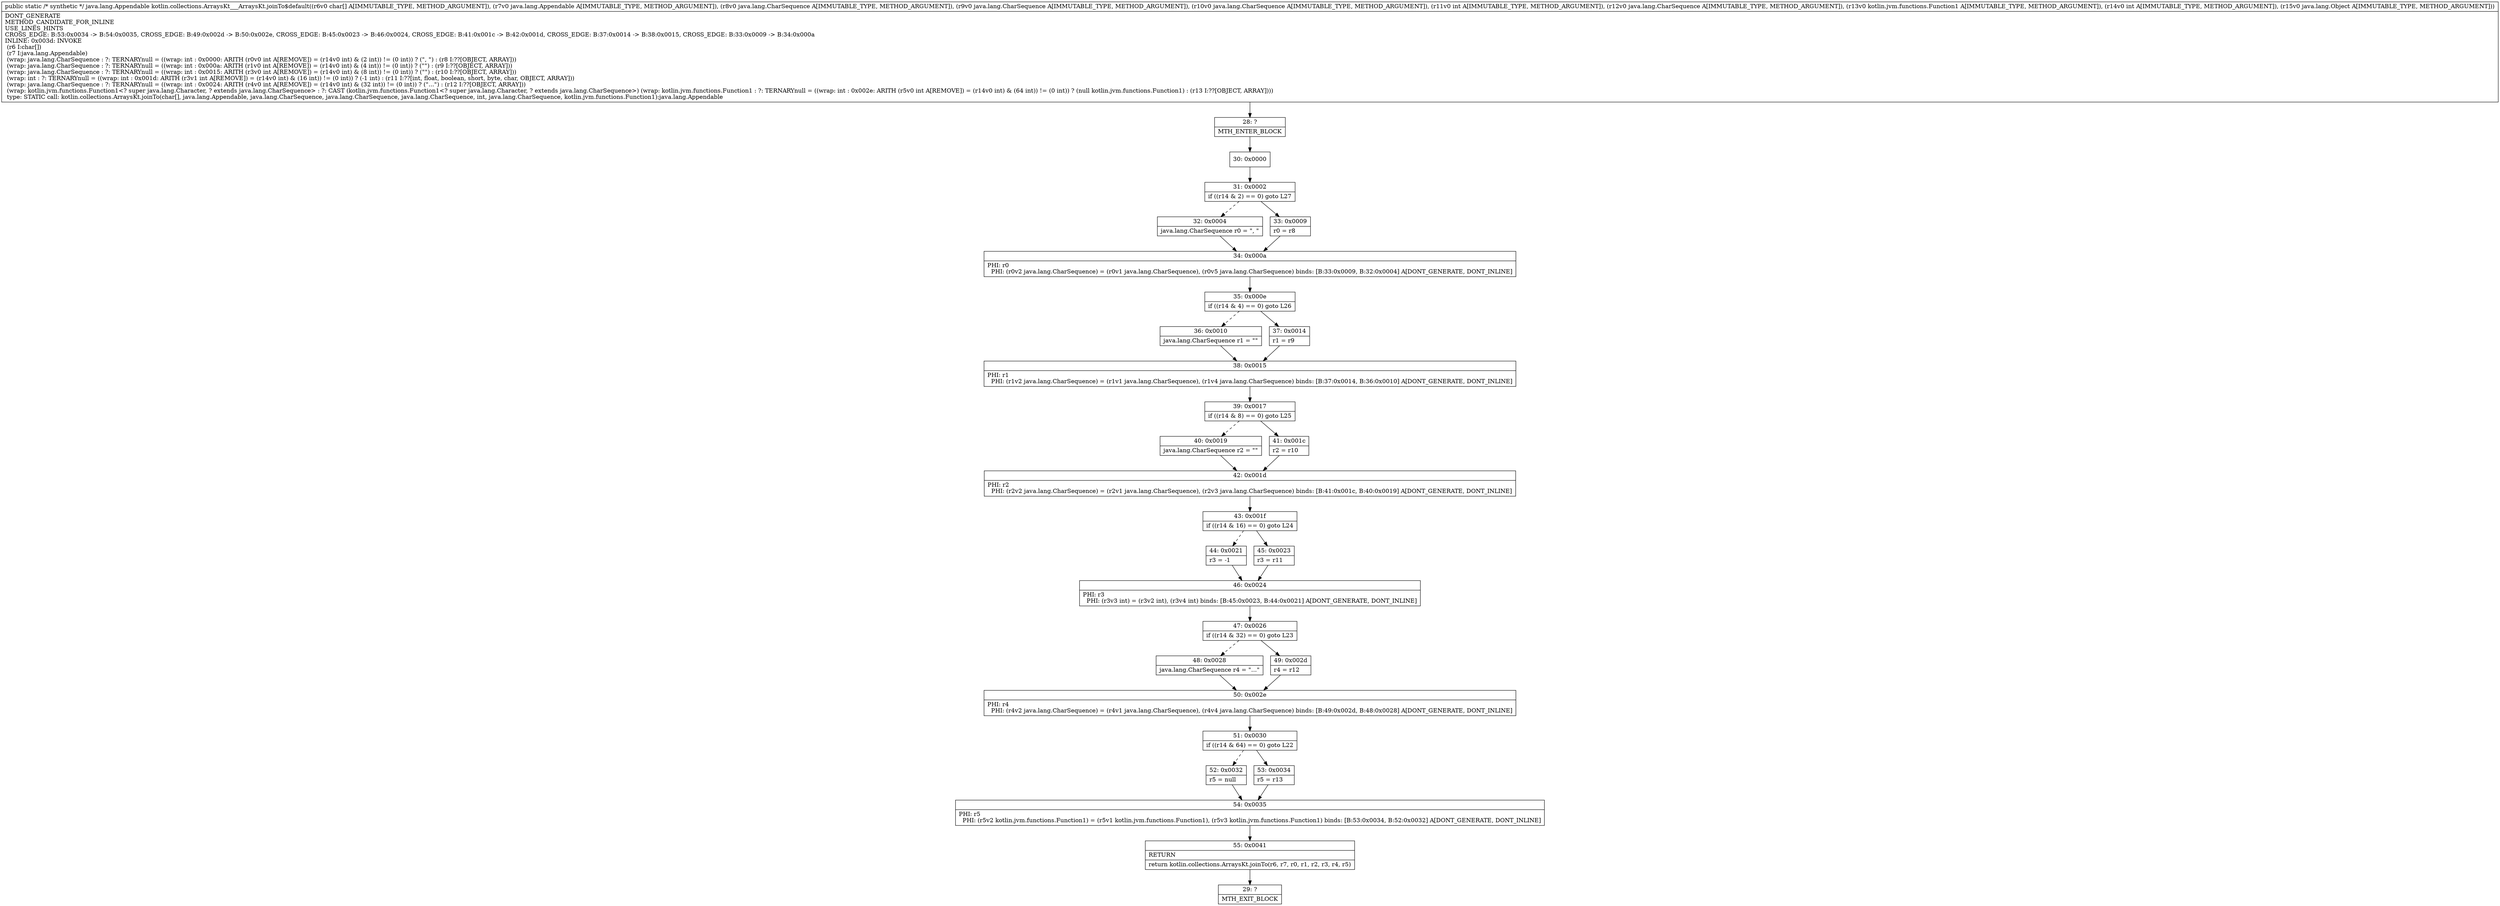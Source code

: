 digraph "CFG forkotlin.collections.ArraysKt___ArraysKt.joinTo$default([CLjava\/lang\/Appendable;Ljava\/lang\/CharSequence;Ljava\/lang\/CharSequence;Ljava\/lang\/CharSequence;ILjava\/lang\/CharSequence;Lkotlin\/jvm\/functions\/Function1;ILjava\/lang\/Object;)Ljava\/lang\/Appendable;" {
Node_28 [shape=record,label="{28\:\ ?|MTH_ENTER_BLOCK\l}"];
Node_30 [shape=record,label="{30\:\ 0x0000}"];
Node_31 [shape=record,label="{31\:\ 0x0002|if ((r14 & 2) == 0) goto L27\l}"];
Node_32 [shape=record,label="{32\:\ 0x0004|java.lang.CharSequence r0 = \", \"\l}"];
Node_34 [shape=record,label="{34\:\ 0x000a|PHI: r0 \l  PHI: (r0v2 java.lang.CharSequence) = (r0v1 java.lang.CharSequence), (r0v5 java.lang.CharSequence) binds: [B:33:0x0009, B:32:0x0004] A[DONT_GENERATE, DONT_INLINE]\l}"];
Node_35 [shape=record,label="{35\:\ 0x000e|if ((r14 & 4) == 0) goto L26\l}"];
Node_36 [shape=record,label="{36\:\ 0x0010|java.lang.CharSequence r1 = \"\"\l}"];
Node_38 [shape=record,label="{38\:\ 0x0015|PHI: r1 \l  PHI: (r1v2 java.lang.CharSequence) = (r1v1 java.lang.CharSequence), (r1v4 java.lang.CharSequence) binds: [B:37:0x0014, B:36:0x0010] A[DONT_GENERATE, DONT_INLINE]\l}"];
Node_39 [shape=record,label="{39\:\ 0x0017|if ((r14 & 8) == 0) goto L25\l}"];
Node_40 [shape=record,label="{40\:\ 0x0019|java.lang.CharSequence r2 = \"\"\l}"];
Node_42 [shape=record,label="{42\:\ 0x001d|PHI: r2 \l  PHI: (r2v2 java.lang.CharSequence) = (r2v1 java.lang.CharSequence), (r2v3 java.lang.CharSequence) binds: [B:41:0x001c, B:40:0x0019] A[DONT_GENERATE, DONT_INLINE]\l}"];
Node_43 [shape=record,label="{43\:\ 0x001f|if ((r14 & 16) == 0) goto L24\l}"];
Node_44 [shape=record,label="{44\:\ 0x0021|r3 = \-1\l}"];
Node_46 [shape=record,label="{46\:\ 0x0024|PHI: r3 \l  PHI: (r3v3 int) = (r3v2 int), (r3v4 int) binds: [B:45:0x0023, B:44:0x0021] A[DONT_GENERATE, DONT_INLINE]\l}"];
Node_47 [shape=record,label="{47\:\ 0x0026|if ((r14 & 32) == 0) goto L23\l}"];
Node_48 [shape=record,label="{48\:\ 0x0028|java.lang.CharSequence r4 = \"...\"\l}"];
Node_50 [shape=record,label="{50\:\ 0x002e|PHI: r4 \l  PHI: (r4v2 java.lang.CharSequence) = (r4v1 java.lang.CharSequence), (r4v4 java.lang.CharSequence) binds: [B:49:0x002d, B:48:0x0028] A[DONT_GENERATE, DONT_INLINE]\l}"];
Node_51 [shape=record,label="{51\:\ 0x0030|if ((r14 & 64) == 0) goto L22\l}"];
Node_52 [shape=record,label="{52\:\ 0x0032|r5 = null\l}"];
Node_54 [shape=record,label="{54\:\ 0x0035|PHI: r5 \l  PHI: (r5v2 kotlin.jvm.functions.Function1) = (r5v1 kotlin.jvm.functions.Function1), (r5v3 kotlin.jvm.functions.Function1) binds: [B:53:0x0034, B:52:0x0032] A[DONT_GENERATE, DONT_INLINE]\l}"];
Node_55 [shape=record,label="{55\:\ 0x0041|RETURN\l|return kotlin.collections.ArraysKt.joinTo(r6, r7, r0, r1, r2, r3, r4, r5)\l}"];
Node_29 [shape=record,label="{29\:\ ?|MTH_EXIT_BLOCK\l}"];
Node_53 [shape=record,label="{53\:\ 0x0034|r5 = r13\l}"];
Node_49 [shape=record,label="{49\:\ 0x002d|r4 = r12\l}"];
Node_45 [shape=record,label="{45\:\ 0x0023|r3 = r11\l}"];
Node_41 [shape=record,label="{41\:\ 0x001c|r2 = r10\l}"];
Node_37 [shape=record,label="{37\:\ 0x0014|r1 = r9\l}"];
Node_33 [shape=record,label="{33\:\ 0x0009|r0 = r8\l}"];
MethodNode[shape=record,label="{public static \/* synthetic *\/ java.lang.Appendable kotlin.collections.ArraysKt___ArraysKt.joinTo$default((r6v0 char[] A[IMMUTABLE_TYPE, METHOD_ARGUMENT]), (r7v0 java.lang.Appendable A[IMMUTABLE_TYPE, METHOD_ARGUMENT]), (r8v0 java.lang.CharSequence A[IMMUTABLE_TYPE, METHOD_ARGUMENT]), (r9v0 java.lang.CharSequence A[IMMUTABLE_TYPE, METHOD_ARGUMENT]), (r10v0 java.lang.CharSequence A[IMMUTABLE_TYPE, METHOD_ARGUMENT]), (r11v0 int A[IMMUTABLE_TYPE, METHOD_ARGUMENT]), (r12v0 java.lang.CharSequence A[IMMUTABLE_TYPE, METHOD_ARGUMENT]), (r13v0 kotlin.jvm.functions.Function1 A[IMMUTABLE_TYPE, METHOD_ARGUMENT]), (r14v0 int A[IMMUTABLE_TYPE, METHOD_ARGUMENT]), (r15v0 java.lang.Object A[IMMUTABLE_TYPE, METHOD_ARGUMENT]))  | DONT_GENERATE\lMETHOD_CANDIDATE_FOR_INLINE\lUSE_LINES_HINTS\lCROSS_EDGE: B:53:0x0034 \-\> B:54:0x0035, CROSS_EDGE: B:49:0x002d \-\> B:50:0x002e, CROSS_EDGE: B:45:0x0023 \-\> B:46:0x0024, CROSS_EDGE: B:41:0x001c \-\> B:42:0x001d, CROSS_EDGE: B:37:0x0014 \-\> B:38:0x0015, CROSS_EDGE: B:33:0x0009 \-\> B:34:0x000a\lINLINE: 0x003d: INVOKE  \l  (r6 I:char[])\l  (r7 I:java.lang.Appendable)\l  (wrap: java.lang.CharSequence : ?: TERNARYnull = ((wrap: int : 0x0000: ARITH  (r0v0 int A[REMOVE]) = (r14v0 int) & (2 int)) != (0 int)) ? (\", \") : (r8 I:??[OBJECT, ARRAY]))\l  (wrap: java.lang.CharSequence : ?: TERNARYnull = ((wrap: int : 0x000a: ARITH  (r1v0 int A[REMOVE]) = (r14v0 int) & (4 int)) != (0 int)) ? (\"\") : (r9 I:??[OBJECT, ARRAY]))\l  (wrap: java.lang.CharSequence : ?: TERNARYnull = ((wrap: int : 0x0015: ARITH  (r3v0 int A[REMOVE]) = (r14v0 int) & (8 int)) != (0 int)) ? (\"\") : (r10 I:??[OBJECT, ARRAY]))\l  (wrap: int : ?: TERNARYnull = ((wrap: int : 0x001d: ARITH  (r3v1 int A[REMOVE]) = (r14v0 int) & (16 int)) != (0 int)) ? (\-1 int) : (r11 I:??[int, float, boolean, short, byte, char, OBJECT, ARRAY]))\l  (wrap: java.lang.CharSequence : ?: TERNARYnull = ((wrap: int : 0x0024: ARITH  (r4v0 int A[REMOVE]) = (r14v0 int) & (32 int)) != (0 int)) ? (\"...\") : (r12 I:??[OBJECT, ARRAY]))\l  (wrap: kotlin.jvm.functions.Function1\<? super java.lang.Character, ? extends java.lang.CharSequence\> : ?: CAST (kotlin.jvm.functions.Function1\<? super java.lang.Character, ? extends java.lang.CharSequence\>) (wrap: kotlin.jvm.functions.Function1 : ?: TERNARYnull = ((wrap: int : 0x002e: ARITH  (r5v0 int A[REMOVE]) = (r14v0 int) & (64 int)) != (0 int)) ? (null kotlin.jvm.functions.Function1) : (r13 I:??[OBJECT, ARRAY])))\l type: STATIC call: kotlin.collections.ArraysKt.joinTo(char[], java.lang.Appendable, java.lang.CharSequence, java.lang.CharSequence, java.lang.CharSequence, int, java.lang.CharSequence, kotlin.jvm.functions.Function1):java.lang.Appendable\l}"];
MethodNode -> Node_28;Node_28 -> Node_30;
Node_30 -> Node_31;
Node_31 -> Node_32[style=dashed];
Node_31 -> Node_33;
Node_32 -> Node_34;
Node_34 -> Node_35;
Node_35 -> Node_36[style=dashed];
Node_35 -> Node_37;
Node_36 -> Node_38;
Node_38 -> Node_39;
Node_39 -> Node_40[style=dashed];
Node_39 -> Node_41;
Node_40 -> Node_42;
Node_42 -> Node_43;
Node_43 -> Node_44[style=dashed];
Node_43 -> Node_45;
Node_44 -> Node_46;
Node_46 -> Node_47;
Node_47 -> Node_48[style=dashed];
Node_47 -> Node_49;
Node_48 -> Node_50;
Node_50 -> Node_51;
Node_51 -> Node_52[style=dashed];
Node_51 -> Node_53;
Node_52 -> Node_54;
Node_54 -> Node_55;
Node_55 -> Node_29;
Node_53 -> Node_54;
Node_49 -> Node_50;
Node_45 -> Node_46;
Node_41 -> Node_42;
Node_37 -> Node_38;
Node_33 -> Node_34;
}

